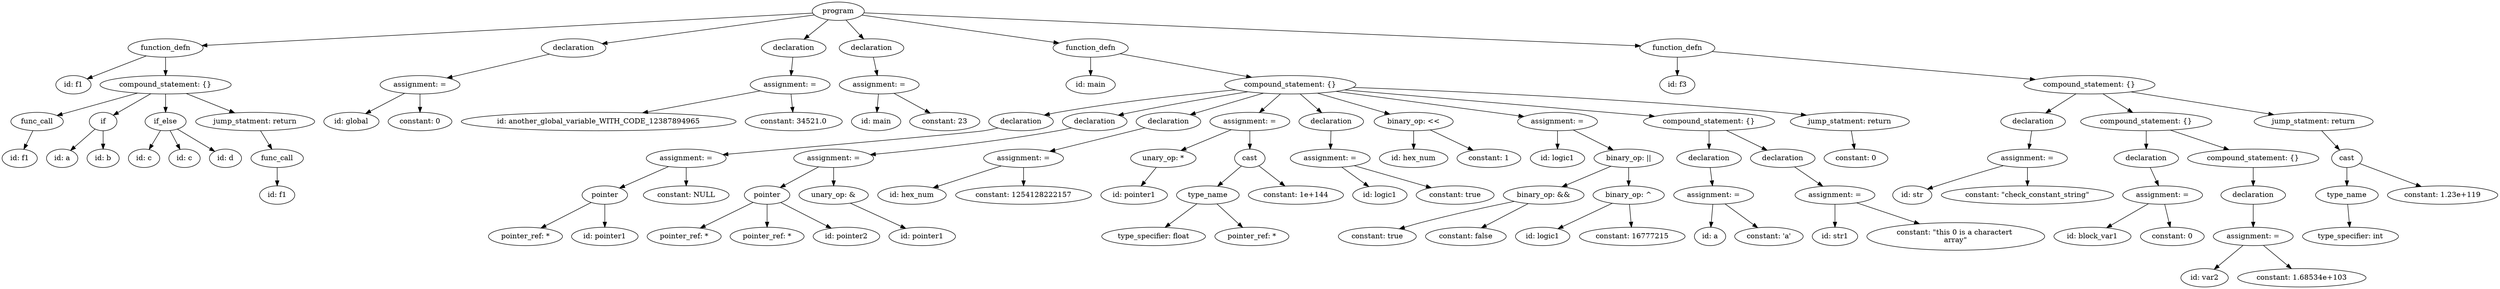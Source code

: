 strict digraph "" {
	graph [bb="0,0,4007.2,558"];
	node [label="\N"];
	249	[height=0.5,
		label=program,
		pos="1358,540",
		width=1.1389];
	140	[height=0.5,
		label=function_defn,
		pos="289,468",
		width=1.6667];
	249 -> 140	[pos="e,347.13,472.81 1317.7,536.36 1157,525.84 560.63,486.79 357.37,473.48"];
	147	[height=0.5,
		label=declaration,
		pos="937,468",
		width=1.3902];
	249 -> 147	[pos="e,981.38,476.38 1320.3,532.73 1245.4,520.28 1078,492.44 991.28,478.03"];
	153	[height=0.5,
		label=declaration,
		pos="1288,468",
		width=1.3902];
	249 -> 153	[pos="e,1304.3,485.31 1342.1,523.12 1333.1,514.12 1321.7,502.68 1311.6,492.65"];
	158	[height=0.5,
		label=declaration,
		pos="1412,468",
		width=1.3902];
	249 -> 158	[pos="e,1399.2,485.63 1370.5,522.76 1377.2,514.14 1385.5,503.36 1392.9,493.73"];
	222	[height=0.5,
		label=function_defn,
		pos="1764,468",
		width=1.6667];
	249 -> 222	[pos="e,1713.5,477.72 1395.5,532.54 1465.8,520.41 1618.3,494.12 1703.4,479.45"];
	248	[height=0.5,
		label=function_defn,
		pos="2706,468",
		width=1.6667];
	249 -> 248	[pos="e,2647.2,472.05 1398.7,536.89 1589.4,526.98 2395.3,485.13 2637.1,472.58"];
	126	[height=0.5,
		label="id: f1",
		pos="140,396",
		width=0.83333];
	140 -> 126	[pos="e,163.04,407.82 258.13,452.5 233.03,440.71 197.74,424.13 172.28,412.16"];
	139	[height=0.5,
		label="compound_statement: {}",
		pos="289,396",
		width=2.7984];
	140 -> 139	[pos="e,289,414.1 289,449.7 289,441.98 289,432.71 289,424.11"];
	146	[height=0.5,
		label="assignment: =",
		pos="695,396",
		width=1.6971];
	147 -> 146	[pos="e,737.01,409.15 899.19,456.06 858.19,444.2 792.51,425.21 746.75,411.97"];
	152	[height=0.5,
		label="assignment: =",
		pos="1283,396",
		width=1.6971];
	153 -> 152	[pos="e,1284.2,414.1 1286.8,449.7 1286.2,441.98 1285.6,432.71 1284.9,424.11"];
	157	[height=0.5,
		label="assignment: =",
		pos="1423,396",
		width=1.6971];
	158 -> 157	[pos="e,1420.3,414.1 1414.7,449.7 1415.9,441.98 1417.4,432.71 1418.7,424.11"];
	160	[height=0.5,
		label="id: main",
		pos="1764,396",
		width=1.125];
	222 -> 160	[pos="e,1764,414.1 1764,449.7 1764,441.98 1764,432.71 1764,424.11"];
	221	[height=0.5,
		label="compound_statement: {}",
		pos="2083,396",
		width=2.7984];
	222 -> 221	[pos="e,2022.1,410.37 1811.1,456.67 1864.1,445.04 1950.9,426 2012.1,412.56"];
	224	[height=0.5,
		label="id: f3",
		pos="2706,396",
		width=0.83333];
	248 -> 224	[pos="e,2706,414.1 2706,449.7 2706,441.98 2706,432.71 2706,424.11"];
	247	[height=0.5,
		label="compound_statement: {}",
		pos="3366,396",
		width=2.7984];
	248 -> 247	[pos="e,3281.9,405.92 2761.7,461.09 2874.7,449.11 3132,421.81 3271.7,407.01"];
	128	[height=0.5,
		label=func_call,
		pos="59,324",
		width=1.2096];
	139 -> 128	[pos="e,93.162,335.4 240.22,380.15 199.59,367.79 142.21,350.33 102.97,338.38"];
	131	[height=0.5,
		label=if,
		pos="177,324",
		width=0.75];
	139 -> 131	[pos="e,196.09,336.93 262.74,378.59 245.34,367.71 222.55,353.47 204.84,342.4"];
	135	[height=0.5,
		label=if_else,
		pos="289,324",
		width=0.95833];
	139 -> 135	[pos="e,289,342.1 289,377.7 289,369.98 289,360.71 289,352.11"];
	138	[height=0.5,
		label="jump_statment: return",
		pos="431,324",
		width=2.4914];
	139 -> 138	[pos="e,398.57,340.98 321.58,378.94 341.78,368.98 367.93,356.09 389.59,345.41"];
	144	[height=0.5,
		label="id: global",
		pos="583,324",
		width=1.2277];
	146 -> 144	[pos="e,606.26,339.54 670.14,379.46 653.9,369.31 632.53,355.96 615.02,345.01"];
	145	[height=0.5,
		label="constant: 0",
		pos="695,324",
		width=1.375];
	146 -> 145	[pos="e,695,342.1 695,377.7 695,369.98 695,360.71 695,352.11"];
	150	[height=0.5,
		label="id: another_global_variable_WITH_CODE_12387894965",
		pos="979,324",
		width=6.0139];
	152 -> 150	[pos="e,1048.9,341.1 1236.5,384.29 1189.3,373.44 1115.5,356.42 1058.9,343.4"];
	151	[height=0.5,
		label="constant: 34521.0",
		pos="1287,324",
		width=2.0417];
	152 -> 151	[pos="e,1286,342.1 1284,377.7 1284.4,369.98 1285,360.71 1285.5,352.11"];
	155	[height=0.5,
		label="id: main",
		pos="1419,324",
		width=1.125];
	157 -> 155	[pos="e,1420,342.1 1422,377.7 1421.6,369.98 1421,360.71 1420.5,352.11"];
	156	[height=0.5,
		label="constant: 23",
		pos="1532,324",
		width=1.5];
	157 -> 156	[pos="e,1508.3,340.25 1447.2,379.46 1462.7,369.52 1483,356.5 1499.8,345.68"];
	167	[height=0.5,
		label=declaration,
		pos="1654,324",
		width=1.3902];
	221 -> 167	[pos="e,1690.6,336.4 1998.3,386.24 1922.9,377.65 1809.9,362.8 1713,342 1708.9,341.12 1704.7,340.11 1700.4,339.03"];
	176	[height=0.5,
		label=declaration,
		pos="1772,324",
		width=1.3902];
	221 -> 176	[pos="e,1809,336.12 2016.6,382.42 1965.6,372.43 1893.6,357.57 1831,342 1827,341 1822.8,339.91 1818.7,338.79"];
	181	[height=0.5,
		label=declaration,
		pos="1890,324",
		width=1.3902];
	221 -> 181	[pos="e,1923.9,337.3 2040.6,379.64 2008.9,368.11 1965.5,352.39 1933.5,340.77"];
	189	[height=0.5,
		label="assignment: =",
		pos="2019,324",
		width=1.6971];
	221 -> 189	[pos="e,2034.3,341.79 2067.5,378.05 2059.6,369.46 2050,358.86 2041.3,349.4"];
	194	[height=0.5,
		label=declaration,
		pos="2148,324",
		width=1.3902];
	221 -> 194	[pos="e,2132.9,341.31 2098.7,378.05 2106.9,369.24 2117.1,358.33 2126,348.69"];
	197	[height=0.5,
		label="binary_op: <<",
		pos="2280,324",
		width=1.7151];
	221 -> 197	[pos="e,2242.5,338.32 2126.2,379.64 2157.7,368.44 2200.4,353.28 2232.8,341.77"];
	206	[height=0.5,
		label="assignment: =",
		pos="2516,324",
		width=1.6971];
	221 -> 206	[pos="e,2463.9,333.42 2155,383.36 2238.4,369.88 2374.5,347.87 2453.6,335.08"];
	218	[height=0.5,
		label="compound_statement: {}",
		pos="2762,324",
		width=2.7984];
	221 -> 218	[pos="e,2677.2,333.74 2168,386.24 2295.2,373.13 2534.3,348.48 2667.1,334.79"];
	220	[height=0.5,
		label="jump_statment: return",
		pos="2984,324",
		width=2.4914];
	221 -> 220	[pos="e,2917.2,336.07 2180.1,391.09 2329.2,384.5 2623.4,369.16 2872,342 2883.3,340.76 2895.3,339.21 2907,337.55"];
	229	[height=0.5,
		label=declaration,
		pos="3278,324",
		width=1.3902];
	247 -> 229	[pos="e,3297.6,340.59 3344.7,378.05 3332.9,368.69 3318.2,356.96 3305.5,346.91"];
	241	[height=0.5,
		label="compound_statement: {}",
		pos="3455,324",
		width=2.7984];
	247 -> 241	[pos="e,3433.7,341.79 3387.5,378.05 3399,369.03 3413.3,357.79 3425.8,347.99"];
	246	[height=0.5,
		label="jump_statment: return",
		pos="3716,324",
		width=2.4914];
	247 -> 246	[pos="e,3655,337.2 3430.6,382.08 3491.4,369.91 3582.4,351.73 3645.2,339.17"];
	127	[height=0.5,
		label="id: f1",
		pos="30,252",
		width=0.83333];
	128 -> 127	[pos="e,36.955,269.79 51.98,306.05 48.632,297.97 44.55,288.12 40.818,279.11"];
	129	[height=0.5,
		label="id: a",
		pos="105,252",
		width=0.75];
	131 -> 129	[pos="e,119.8,267.38 162.43,308.83 152.25,298.94 138.48,285.55 126.97,274.36"];
	130	[height=0.5,
		label="id: b",
		pos="177,252",
		width=0.75];
	131 -> 130	[pos="e,177,270.1 177,305.7 177,297.98 177,288.71 177,280.11"];
	132	[height=0.5,
		label="id: c",
		pos="249,252",
		width=0.75];
	135 -> 132	[pos="e,258.14,268.99 279.52,306.41 274.67,297.92 268.66,287.41 263.27,277.96"];
	133	[height=0.5,
		label="id: c",
		pos="321,252",
		width=0.75];
	135 -> 133	[pos="e,313.47,269.47 296.58,306.41 300.37,298.13 305.03,287.92 309.27,278.66"];
	134	[height=0.5,
		label="id: d",
		pos="393,252",
		width=0.75];
	135 -> 134	[pos="e,374.59,265.39 309.55,309.17 325.68,298.31 348.28,283.1 365.89,271.25"];
	137	[height=0.5,
		label=func_call,
		pos="482,252",
		width=1.2096];
	138 -> 137	[pos="e,469.77,269.79 443.35,306.05 449.48,297.63 457.02,287.28 463.81,277.97"];
	166	[height=0.5,
		label="assignment: =",
		pos="1116,252",
		width=1.6971];
	167 -> 166	[pos="e,1172.8,258.74 1617.7,311.5 1610.3,309.43 1602.4,307.47 1595,306 1555.5,298.19 1305,272.2 1182.8,259.75"];
	175	[height=0.5,
		label="assignment: =",
		pos="1358,252",
		width=1.6971];
	176 -> 175	[pos="e,1414.4,259.08 1735.4,311.63 1728,309.58 1720.3,307.59 1713,306 1613.5,284.33 1496.3,268.73 1424.6,260.28"];
	180	[height=0.5,
		label="assignment: =",
		pos="1664,252",
		width=1.6971];
	181 -> 180	[pos="e,1704.7,265.61 1853.4,311.68 1815.7,300 1756.7,281.7 1714.5,268.64"];
	183	[height=0.5,
		label="unary_op: *",
		pos="1878,252",
		width=1.4861];
	189 -> 183	[pos="e,1906.9,267.35 1989.1,308.15 1967.8,297.57 1939,283.26 1916,271.87"];
	188	[height=0.5,
		label=cast,
		pos="2019,252",
		width=0.75];
	189 -> 188	[pos="e,2019,270.1 2019,305.7 2019,297.98 2019,288.71 2019,280.11"];
	193	[height=0.5,
		label="assignment: =",
		pos="2145,252",
		width=1.6971];
	194 -> 193	[pos="e,2145.7,270.1 2147.3,305.7 2146.9,297.98 2146.5,288.71 2146.2,280.11"];
	195	[height=0.5,
		label="id: hex_num",
		pos="2280,252",
		width=1.5556];
	197 -> 195	[pos="e,2280,270.1 2280,305.7 2280,297.98 2280,288.71 2280,280.11"];
	196	[height=0.5,
		label="constant: 1",
		pos="2404,252",
		width=1.375];
	197 -> 196	[pos="e,2378.1,267.61 2307.2,307.64 2325.4,297.35 2349.6,283.73 2369.2,272.65"];
	198	[height=0.5,
		label="id: logic1",
		pos="2516,252",
		width=1.2277];
	206 -> 198	[pos="e,2516,270.1 2516,305.7 2516,297.98 2516,288.71 2516,280.11"];
	205	[height=0.5,
		label="binary_op: ||",
		pos="2633,252",
		width=1.5346];
	206 -> 205	[pos="e,2607.8,268.09 2541.7,307.64 2558.6,297.54 2580.8,284.21 2599.1,273.25"];
	211	[height=0.5,
		label=declaration,
		pos="2762,252",
		width=1.3902];
	218 -> 211	[pos="e,2762,270.1 2762,305.7 2762,297.98 2762,288.71 2762,280.11"];
	217	[height=0.5,
		label=declaration,
		pos="2880,252",
		width=1.3902];
	218 -> 217	[pos="e,2854.9,267.88 2789.7,306.59 2806.5,296.61 2828.1,283.79 2846,273.19"];
	219	[height=0.5,
		label="constant: 0",
		pos="2998,252",
		width=1.375];
	220 -> 219	[pos="e,2994.6,270.1 2987.5,305.7 2989,297.98 2990.9,288.71 2992.6,280.11"];
	228	[height=0.5,
		label="assignment: =",
		pos="3270,252",
		width=1.6971];
	229 -> 228	[pos="e,3272,270.1 3276,305.7 3275.1,297.98 3274.1,288.71 3273.1,280.11"];
	234	[height=0.5,
		label=declaration,
		pos="3455,252",
		width=1.3902];
	241 -> 234	[pos="e,3455,270.1 3455,305.7 3455,297.98 3455,288.71 3455,280.11"];
	240	[height=0.5,
		label="compound_statement: {}",
		pos="3624,252",
		width=2.7984];
	241 -> 240	[pos="e,3585.9,268.78 3492.9,307.29 3517.6,297.06 3550.1,283.63 3576.5,272.69"];
	245	[height=0.5,
		label=cast,
		pos="3773,252",
		width=0.75];
	246 -> 245	[pos="e,3760.5,268.36 3729.8,306.05 3737.1,297.08 3746.2,285.92 3754.1,276.15"];
	136	[height=0.5,
		label="id: f1",
		pos="482,180",
		width=0.83333];
	137 -> 136	[pos="e,482,198.1 482,233.7 482,225.98 482,216.71 482,208.11"];
	164	[height=0.5,
		label=pointer,
		pos="983,180",
		width=0.99297];
	166 -> 164	[pos="e,1007,193.65 1087.5,235.98 1066.5,224.95 1038,209.92 1016,198.37"];
	165	[height=0.5,
		label="constant: NULL",
		pos="1116,180",
		width=1.8957];
	166 -> 165	[pos="e,1116,198.1 1116,233.7 1116,225.98 1116,216.71 1116,208.11"];
	172	[height=0.5,
		label=pointer,
		pos="1248,180",
		width=0.99297];
	175 -> 172	[pos="e,1269.4,194.6 1333.6,235.46 1317.2,225.04 1295.5,211.23 1278.1,200.13"];
	174	[height=0.5,
		label="unary_op: &",
		pos="1358,180",
		width=1.5556];
	175 -> 174	[pos="e,1358,198.1 1358,233.7 1358,225.98 1358,216.71 1358,208.11"];
	178	[height=0.5,
		label="id: hex_num",
		pos="1488,180",
		width=1.5556];
	180 -> 178	[pos="e,1521.8,194.44 1629.2,237.17 1601.1,225.99 1561.4,210.19 1531.2,198.19"];
	179	[height=0.5,
		label="constant: 1254128222157",
		pos="1664,180",
		width=2.8345];
	180 -> 179	[pos="e,1664,198.1 1664,233.7 1664,225.98 1664,216.71 1664,208.11"];
	182	[height=0.5,
		label="id: pointer1",
		pos="1836,180",
		width=1.4444];
	183 -> 182	[pos="e,1846.1,197.79 1867.8,234.05 1862.9,225.8 1856.8,215.7 1851.3,206.54"];
	186	[height=0.5,
		label=type_name,
		pos="1956,180",
		width=1.3902];
	188 -> 186	[pos="e,1970.7,197.29 2005.6,236.15 1997.5,227.07 1986.8,215.24 1977.5,204.87"];
	187	[height=0.5,
		label="constant: 1e+144",
		pos="2096,180",
		width=1.9861];
	188 -> 187	[pos="e,2077.7,197.61 2034.6,236.83 2044.8,227.53 2058.5,215.13 2070.3,204.38"];
	191	[height=0.5,
		label="id: logic1",
		pos="2230,180",
		width=1.2277];
	193 -> 191	[pos="e,2211.3,196.43 2164.7,234.76 2176.2,225.29 2190.9,213.21 2203.4,202.9"];
	192	[height=0.5,
		label="constant: true",
		pos="2351,180",
		width=1.625];
	193 -> 192	[pos="e,2313.1,193.87 2183.7,237.83 2217.6,226.32 2266.9,209.56 2303.3,197.23"];
	201	[height=0.5,
		label="binary_op: &&",
		pos="2493,180",
		width=1.8234];
	205 -> 201	[pos="e,2523.4,196.21 2604,236.5 2583.3,226.15 2555.2,212.11 2532.5,200.74"];
	204	[height=0.5,
		label="binary_op: ^",
		pos="2633,180",
		width=1.5556];
	205 -> 204	[pos="e,2633,198.1 2633,233.7 2633,225.98 2633,216.71 2633,208.11"];
	210	[height=0.5,
		label="assignment: =",
		pos="2768,180",
		width=1.6971];
	211 -> 210	[pos="e,2766.5,198.1 2763.5,233.7 2764.1,225.98 2764.9,216.71 2765.7,208.11"];
	216	[height=0.5,
		label="assignment: =",
		pos="2966,180",
		width=1.6971];
	217 -> 216	[pos="e,2946.3,197.06 2899.5,235.12 2911,225.78 2925.7,213.84 2938.3,203.55"];
	226	[height=0.5,
		label="id: str",
		pos="3089,180",
		width=0.86659];
	228 -> 226	[pos="e,3113.5,191.59 3233,237.59 3204.5,227.12 3164.1,212.04 3129,198 3127,197.18 3124.8,196.33 3122.7,195.45"];
	227	[height=0.5,
		label="constant: \"check_constant_string\"",
		pos="3270,180",
		width=3.6528];
	228 -> 227	[pos="e,3270,198.1 3270,233.7 3270,225.98 3270,216.71 3270,208.11"];
	233	[height=0.5,
		label="assignment: =",
		pos="3481,180",
		width=1.6971];
	234 -> 233	[pos="e,3474.6,198.28 3461.3,234.05 3464.2,226.18 3467.8,216.62 3471,207.79"];
	239	[height=0.5,
		label=declaration,
		pos="3624,180",
		width=1.3902];
	240 -> 239	[pos="e,3624,198.1 3624,233.7 3624,225.98 3624,216.71 3624,208.11"];
	243	[height=0.5,
		label=type_name,
		pos="3773,180",
		width=1.3902];
	245 -> 243	[pos="e,3773,198.1 3773,233.7 3773,225.98 3773,216.71 3773,208.11"];
	244	[height=0.5,
		label="constant: 1.23e+119",
		pos="3924,180",
		width=2.3109];
	245 -> 244	[pos="e,3890.4,196.56 3794.6,240.97 3817.1,230.54 3852.9,213.95 3881.2,200.85"];
	162	[height=0.5,
		label="pointer_ref: *",
		pos="854,99",
		width=1.6429];
	164 -> 162	[pos="e,879.09,115.36 961.12,165.6 941.06,153.32 911.06,134.95 887.91,120.77"];
	163	[height=0.5,
		label="id: pointer1",
		pos="983,99",
		width=1.4444];
	164 -> 163	[pos="e,983,117.11 983,161.86 983,151.71 983,138.63 983,127.12"];
	170	[height=0.5,
		label="pointer_ref: *",
		pos="1112,99",
		width=1.6429];
	172 -> 170	[pos="e,1138.2,115.23 1225.5,165.95 1204.2,153.54 1171.7,134.68 1147,120.3"];
	169	[height=0.5,
		label="pointer_ref: *",
		pos="1248,99",
		width=1.6429];
	172 -> 169	[pos="e,1248,117.11 1248,161.86 1248,151.71 1248,138.63 1248,127.12"];
	171	[height=0.5,
		label="id: pointer2",
		pos="1377,99",
		width=1.4444];
	172 -> 171	[pos="e,1352.4,115.09 1269.9,165.6 1290.1,153.24 1320.3,134.71 1343.5,120.5"];
	173	[height=0.5,
		label="id: pointer1",
		pos="1499,99",
		width=1.4444];
	174 -> 173	[pos="e,1472.6,114.79 1384.5,164.14 1406.9,151.62 1439,133.59 1463.6,119.83"];
	184	[height=0.5,
		label="type_specifier: float",
		pos="1872,99",
		width=2.2387];
	186 -> 184	[pos="e,1889.8,116.78 1939,163.01 1927.1,151.78 1910.9,136.56 1897.4,123.9"];
	185	[height=0.5,
		label="pointer_ref: *",
		pos="2030,99",
		width=1.6429];
	186 -> 185	[pos="e,2014.4,116.62 1971.3,162.63 1981.8,151.48 1995.8,136.53 2007.5,124.03"];
	199	[height=0.5,
		label="constant: true",
		pos="2234,99",
		width=1.625];
	201 -> 199	[pos="e,2267.5,113.76 2445.7,167.35 2406.5,157.39 2349.7,142.14 2301,126 2293.2,123.41 2284.9,120.42 2277,117.41"];
	200	[height=0.5,
		label="constant: false",
		pos="2372,99",
		width=1.7151];
	201 -> 200	[pos="e,2396.2,115.77 2468.8,163.2 2450.4,151.2 2424.9,134.57 2404.7,121.37"];
	202	[height=0.5,
		label="id: logic1",
		pos="2496,99",
		width=1.2277];
	204 -> 202	[pos="e,2520.6,114.19 2606.9,163.95 2584.9,151.25 2553.2,132.99 2529.3,119.22"];
	203	[height=0.5,
		label="constant: 16777215",
		pos="2638,99",
		width=2.2222];
	204 -> 203	[pos="e,2636.9,117.11 2634.1,161.86 2634.7,151.71 2635.6,138.63 2636.3,127.12"];
	208	[height=0.5,
		label="id: a",
		pos="2763,99",
		width=0.75];
	210 -> 208	[pos="e,2764.1,117.11 2766.9,161.86 2766.3,151.71 2765.4,138.63 2764.7,127.12"];
	209	[height=0.5,
		label="constant: 'a'",
		pos="2860,99",
		width=1.4444];
	210 -> 209	[pos="e,2841.3,116.08 2787.1,162.63 2800.5,151.12 2818.6,135.55 2833.4,122.82"];
	213	[height=0.5,
		label="id: str1",
		pos="2966,99",
		width=0.99297];
	216 -> 213	[pos="e,2966,117.11 2966,161.86 2966,151.71 2966,138.63 2966,127.12"];
	215	[height=0.75,
		label="constant: \"this \0 is a character\t \narray\"",
		pos="3153,99",
		width=3.6944];
	216 -> 215	[pos="e,3097.1,123.6 2999.4,164.88 3023.9,154.54 3057.9,140.19 3087.6,127.62"];
	231	[height=0.5,
		label="id: block_var1",
		pos="3366,99",
		width=1.7151];
	233 -> 231	[pos="e,3389,115.77 3458,163.2 3440.6,151.25 3416.5,134.71 3397.4,121.55"];
	232	[height=0.5,
		label="constant: 0",
		pos="3495,99",
		width=1.375];
	233 -> 232	[pos="e,3492,117.11 3484,161.86 3485.8,151.71 3488.2,138.63 3490.2,127.12"];
	238	[height=0.5,
		label="assignment: =",
		pos="3624,99",
		width=1.6971];
	239 -> 238	[pos="e,3624,117.11 3624,161.86 3624,151.71 3624,138.63 3624,127.12"];
	242	[height=0.5,
		label="type_specifier: int",
		pos="3777,99",
		width=2.0582];
	243 -> 242	[pos="e,3776.1,117.11 3773.9,161.86 3774.4,151.71 3775,138.63 3775.6,127.12"];
	236	[height=0.5,
		label="id: var2",
		pos="3547,18",
		width=1.0694];
	238 -> 236	[pos="e,3562.3,34.655 3607.7,81.246 3596.6,69.844 3581.7,54.605 3569.5,42.06"];
	237	[height=0.5,
		label="constant: 1.68534e+103",
		pos="3700,18",
		width=2.672];
	238 -> 237	[pos="e,3683.6,36.002 3640.1,81.246 3650.7,70.219 3664.8,55.604 3676.6,43.306"];
}
